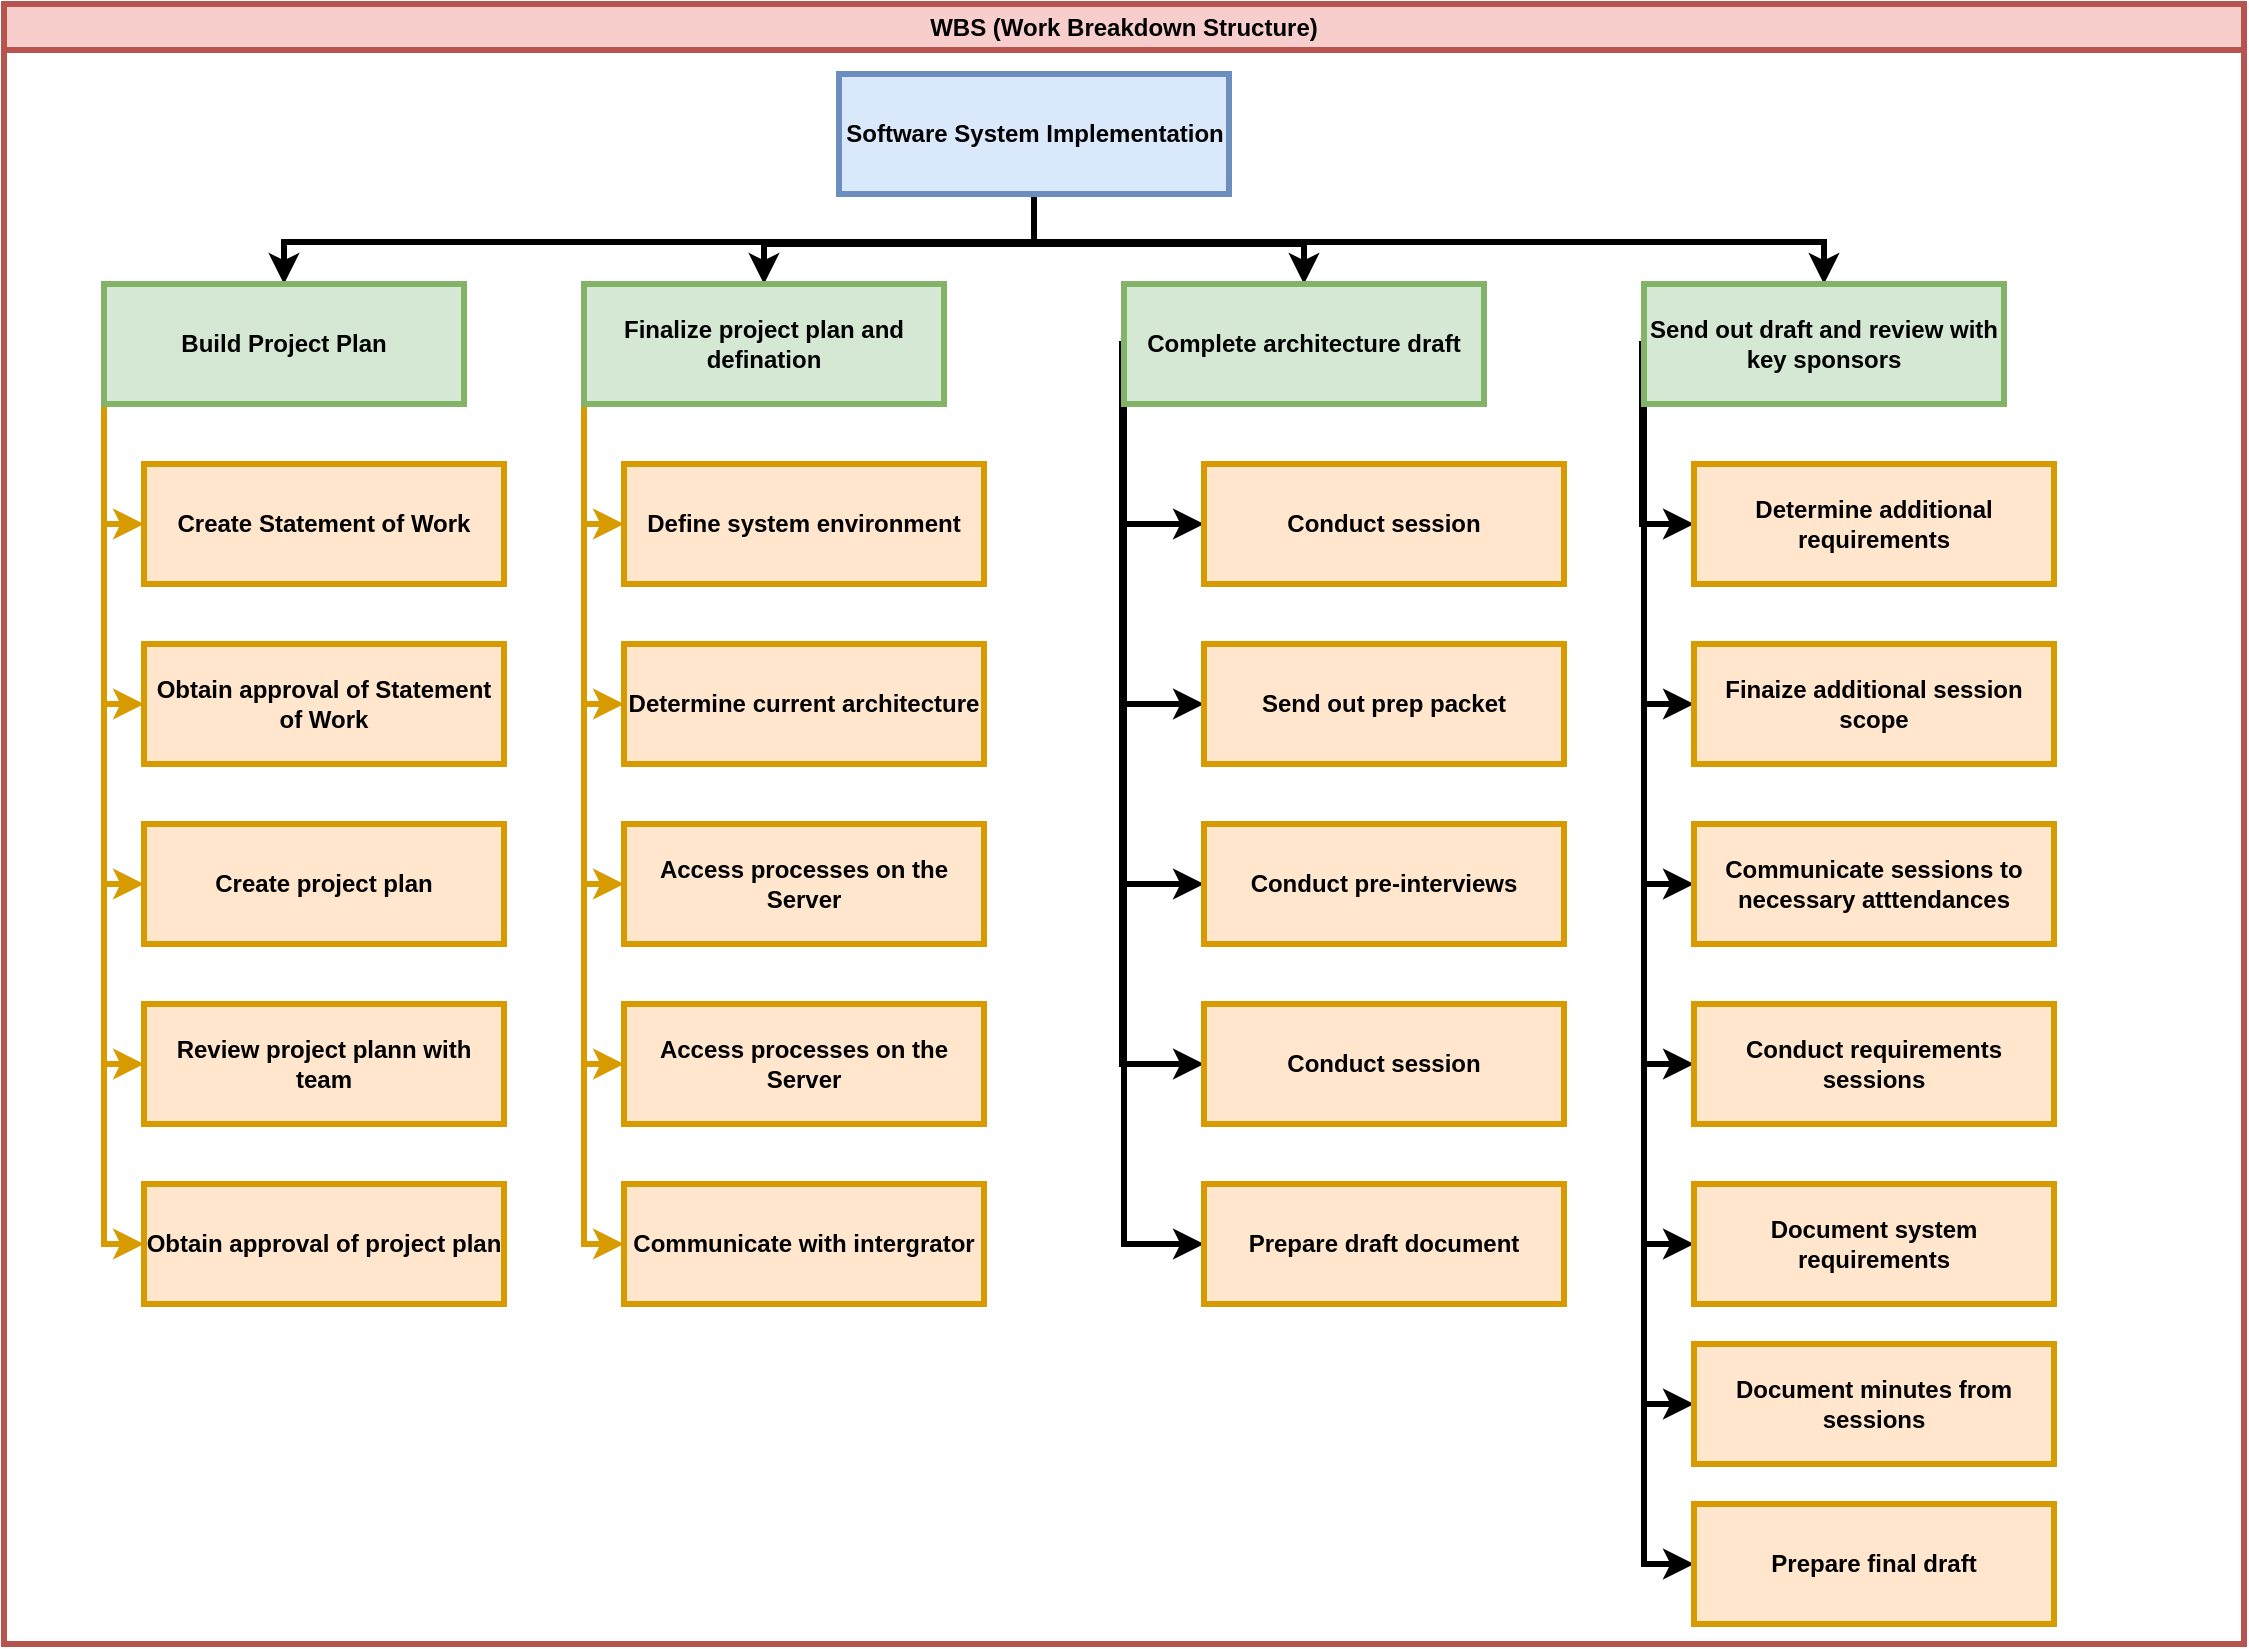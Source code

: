 <mxfile version="20.8.10" type="device"><diagram id="wFE0QG_FPsp0jaGvCLVb" name="Page-1"><mxGraphModel dx="2550" dy="1035" grid="0" gridSize="10" guides="1" tooltips="1" connect="1" arrows="1" fold="1" page="0" pageScale="1" pageWidth="850" pageHeight="1100" math="0" shadow="0"><root><mxCell id="0"/><mxCell id="1" parent="0"/><mxCell id="iQZfTcw93EK2OHnSRcoU-1" value="WBS (Work Breakdown Structure)&lt;br&gt;" style="swimlane;whiteSpace=wrap;html=1;fillColor=#f8cecc;strokeColor=#b85450;fontStyle=1;strokeWidth=3;" vertex="1" parent="1"><mxGeometry x="-553" y="176" width="1120" height="820" as="geometry"/></mxCell><mxCell id="iQZfTcw93EK2OHnSRcoU-37" style="edgeStyle=orthogonalEdgeStyle;rounded=0;orthogonalLoop=1;jettySize=auto;html=1;entryX=0.5;entryY=0;entryDx=0;entryDy=0;strokeWidth=3;" edge="1" parent="iQZfTcw93EK2OHnSRcoU-1" source="iQZfTcw93EK2OHnSRcoU-2" target="iQZfTcw93EK2OHnSRcoU-6"><mxGeometry relative="1" as="geometry"><Array as="points"><mxPoint x="515" y="120"/><mxPoint x="380" y="120"/></Array></mxGeometry></mxCell><mxCell id="iQZfTcw93EK2OHnSRcoU-38" style="edgeStyle=orthogonalEdgeStyle;rounded=0;orthogonalLoop=1;jettySize=auto;html=1;entryX=0.5;entryY=0;entryDx=0;entryDy=0;strokeWidth=3;" edge="1" parent="iQZfTcw93EK2OHnSRcoU-1" source="iQZfTcw93EK2OHnSRcoU-2" target="iQZfTcw93EK2OHnSRcoU-3"><mxGeometry relative="1" as="geometry"><Array as="points"><mxPoint x="515" y="119"/><mxPoint x="140" y="119"/></Array></mxGeometry></mxCell><mxCell id="iQZfTcw93EK2OHnSRcoU-39" style="edgeStyle=orthogonalEdgeStyle;rounded=0;orthogonalLoop=1;jettySize=auto;html=1;entryX=0.5;entryY=0;entryDx=0;entryDy=0;strokeWidth=3;" edge="1" parent="iQZfTcw93EK2OHnSRcoU-1" source="iQZfTcw93EK2OHnSRcoU-2" target="iQZfTcw93EK2OHnSRcoU-7"><mxGeometry relative="1" as="geometry"><Array as="points"><mxPoint x="515" y="120"/><mxPoint x="650" y="120"/></Array></mxGeometry></mxCell><mxCell id="iQZfTcw93EK2OHnSRcoU-40" style="edgeStyle=orthogonalEdgeStyle;rounded=0;orthogonalLoop=1;jettySize=auto;html=1;strokeWidth=3;" edge="1" parent="iQZfTcw93EK2OHnSRcoU-1" source="iQZfTcw93EK2OHnSRcoU-2" target="iQZfTcw93EK2OHnSRcoU-8"><mxGeometry relative="1" as="geometry"><Array as="points"><mxPoint x="515" y="119"/><mxPoint x="910" y="119"/></Array></mxGeometry></mxCell><mxCell id="iQZfTcw93EK2OHnSRcoU-2" value="Software System Implementation" style="rounded=0;whiteSpace=wrap;html=1;fontStyle=1;strokeWidth=3;fillColor=#dae8fc;strokeColor=#6c8ebf;" vertex="1" parent="iQZfTcw93EK2OHnSRcoU-1"><mxGeometry x="417.5" y="35" width="195" height="60" as="geometry"/></mxCell><mxCell id="iQZfTcw93EK2OHnSRcoU-41" style="edgeStyle=orthogonalEdgeStyle;rounded=0;orthogonalLoop=1;jettySize=auto;html=1;entryX=0;entryY=0.5;entryDx=0;entryDy=0;strokeWidth=3;fillColor=#ffe6cc;strokeColor=#d79b00;" edge="1" parent="iQZfTcw93EK2OHnSRcoU-1" source="iQZfTcw93EK2OHnSRcoU-3" target="iQZfTcw93EK2OHnSRcoU-15"><mxGeometry relative="1" as="geometry"><Array as="points"><mxPoint x="50" y="260"/></Array></mxGeometry></mxCell><mxCell id="iQZfTcw93EK2OHnSRcoU-42" style="edgeStyle=orthogonalEdgeStyle;rounded=0;orthogonalLoop=1;jettySize=auto;html=1;entryX=0;entryY=0.5;entryDx=0;entryDy=0;strokeWidth=3;fillColor=#ffe6cc;strokeColor=#d79b00;" edge="1" parent="iQZfTcw93EK2OHnSRcoU-1" source="iQZfTcw93EK2OHnSRcoU-3" target="iQZfTcw93EK2OHnSRcoU-16"><mxGeometry relative="1" as="geometry"><Array as="points"><mxPoint x="50" y="350"/></Array></mxGeometry></mxCell><mxCell id="iQZfTcw93EK2OHnSRcoU-43" style="edgeStyle=orthogonalEdgeStyle;rounded=0;orthogonalLoop=1;jettySize=auto;html=1;entryX=0;entryY=0.5;entryDx=0;entryDy=0;strokeWidth=3;fillColor=#ffe6cc;strokeColor=#d79b00;" edge="1" parent="iQZfTcw93EK2OHnSRcoU-1" source="iQZfTcw93EK2OHnSRcoU-3" target="iQZfTcw93EK2OHnSRcoU-17"><mxGeometry relative="1" as="geometry"><Array as="points"><mxPoint x="50" y="440"/></Array></mxGeometry></mxCell><mxCell id="iQZfTcw93EK2OHnSRcoU-44" style="edgeStyle=orthogonalEdgeStyle;rounded=0;orthogonalLoop=1;jettySize=auto;html=1;entryX=0;entryY=0.5;entryDx=0;entryDy=0;strokeWidth=3;fillColor=#ffe6cc;strokeColor=#d79b00;" edge="1" parent="iQZfTcw93EK2OHnSRcoU-1" source="iQZfTcw93EK2OHnSRcoU-3" target="iQZfTcw93EK2OHnSRcoU-18"><mxGeometry relative="1" as="geometry"><Array as="points"><mxPoint x="50" y="530"/></Array></mxGeometry></mxCell><mxCell id="iQZfTcw93EK2OHnSRcoU-45" style="edgeStyle=orthogonalEdgeStyle;rounded=0;orthogonalLoop=1;jettySize=auto;html=1;entryX=0;entryY=0.5;entryDx=0;entryDy=0;strokeWidth=3;fillColor=#ffe6cc;strokeColor=#d79b00;" edge="1" parent="iQZfTcw93EK2OHnSRcoU-1" source="iQZfTcw93EK2OHnSRcoU-3" target="iQZfTcw93EK2OHnSRcoU-19"><mxGeometry relative="1" as="geometry"><Array as="points"><mxPoint x="50" y="620"/></Array></mxGeometry></mxCell><mxCell id="iQZfTcw93EK2OHnSRcoU-3" value="&lt;p class=&quot;prj1&quot;&gt;Build Project Plan&lt;/p&gt;" style="rounded=0;whiteSpace=wrap;html=1;fontStyle=1;strokeWidth=3;fillColor=#d5e8d4;strokeColor=#82b366;" vertex="1" parent="iQZfTcw93EK2OHnSRcoU-1"><mxGeometry x="50" y="140" width="180" height="60" as="geometry"/></mxCell><mxCell id="iQZfTcw93EK2OHnSRcoU-46" style="edgeStyle=orthogonalEdgeStyle;rounded=0;orthogonalLoop=1;jettySize=auto;html=1;entryX=0;entryY=0.5;entryDx=0;entryDy=0;strokeWidth=3;fillColor=#ffe6cc;strokeColor=#d79b00;" edge="1" parent="iQZfTcw93EK2OHnSRcoU-1" source="iQZfTcw93EK2OHnSRcoU-6" target="iQZfTcw93EK2OHnSRcoU-20"><mxGeometry relative="1" as="geometry"><Array as="points"><mxPoint x="290" y="260"/></Array></mxGeometry></mxCell><mxCell id="iQZfTcw93EK2OHnSRcoU-47" style="edgeStyle=orthogonalEdgeStyle;rounded=0;orthogonalLoop=1;jettySize=auto;html=1;entryX=0;entryY=0.5;entryDx=0;entryDy=0;strokeWidth=3;fillColor=#ffe6cc;strokeColor=#d79b00;" edge="1" parent="iQZfTcw93EK2OHnSRcoU-1" source="iQZfTcw93EK2OHnSRcoU-6" target="iQZfTcw93EK2OHnSRcoU-21"><mxGeometry relative="1" as="geometry"><Array as="points"><mxPoint x="290" y="350"/></Array></mxGeometry></mxCell><mxCell id="iQZfTcw93EK2OHnSRcoU-48" style="edgeStyle=orthogonalEdgeStyle;rounded=0;orthogonalLoop=1;jettySize=auto;html=1;entryX=0;entryY=0.5;entryDx=0;entryDy=0;strokeWidth=3;fillColor=#ffe6cc;strokeColor=#d79b00;" edge="1" parent="iQZfTcw93EK2OHnSRcoU-1" source="iQZfTcw93EK2OHnSRcoU-6" target="iQZfTcw93EK2OHnSRcoU-22"><mxGeometry relative="1" as="geometry"><Array as="points"><mxPoint x="290" y="440"/></Array></mxGeometry></mxCell><mxCell id="iQZfTcw93EK2OHnSRcoU-49" style="edgeStyle=orthogonalEdgeStyle;rounded=0;orthogonalLoop=1;jettySize=auto;html=1;entryX=0;entryY=0.5;entryDx=0;entryDy=0;strokeWidth=3;fillColor=#ffe6cc;strokeColor=#d79b00;" edge="1" parent="iQZfTcw93EK2OHnSRcoU-1" source="iQZfTcw93EK2OHnSRcoU-6" target="iQZfTcw93EK2OHnSRcoU-23"><mxGeometry relative="1" as="geometry"><Array as="points"><mxPoint x="290" y="530"/></Array></mxGeometry></mxCell><mxCell id="iQZfTcw93EK2OHnSRcoU-50" style="edgeStyle=orthogonalEdgeStyle;rounded=0;orthogonalLoop=1;jettySize=auto;html=1;entryX=0;entryY=0.5;entryDx=0;entryDy=0;strokeWidth=3;fillColor=#ffe6cc;strokeColor=#d79b00;" edge="1" parent="iQZfTcw93EK2OHnSRcoU-1" source="iQZfTcw93EK2OHnSRcoU-6" target="iQZfTcw93EK2OHnSRcoU-24"><mxGeometry relative="1" as="geometry"><Array as="points"><mxPoint x="290" y="620"/></Array></mxGeometry></mxCell><mxCell id="iQZfTcw93EK2OHnSRcoU-6" value="&lt;p class=&quot;prj1&quot;&gt;Finalize project plan and defination&lt;/p&gt;" style="rounded=0;whiteSpace=wrap;html=1;fontStyle=1;strokeWidth=3;fillColor=#d5e8d4;strokeColor=#82b366;" vertex="1" parent="iQZfTcw93EK2OHnSRcoU-1"><mxGeometry x="290" y="140" width="180" height="60" as="geometry"/></mxCell><mxCell id="iQZfTcw93EK2OHnSRcoU-52" style="edgeStyle=orthogonalEdgeStyle;rounded=0;orthogonalLoop=1;jettySize=auto;html=1;entryX=0;entryY=0.5;entryDx=0;entryDy=0;strokeWidth=3;" edge="1" parent="iQZfTcw93EK2OHnSRcoU-1" source="iQZfTcw93EK2OHnSRcoU-7" target="iQZfTcw93EK2OHnSRcoU-25"><mxGeometry relative="1" as="geometry"><Array as="points"><mxPoint x="560" y="260"/></Array></mxGeometry></mxCell><mxCell id="iQZfTcw93EK2OHnSRcoU-53" style="edgeStyle=orthogonalEdgeStyle;rounded=0;orthogonalLoop=1;jettySize=auto;html=1;entryX=0;entryY=0.5;entryDx=0;entryDy=0;strokeWidth=3;" edge="1" parent="iQZfTcw93EK2OHnSRcoU-1" source="iQZfTcw93EK2OHnSRcoU-7" target="iQZfTcw93EK2OHnSRcoU-26"><mxGeometry relative="1" as="geometry"><Array as="points"><mxPoint x="560" y="350"/></Array></mxGeometry></mxCell><mxCell id="iQZfTcw93EK2OHnSRcoU-54" style="edgeStyle=orthogonalEdgeStyle;rounded=0;orthogonalLoop=1;jettySize=auto;html=1;entryX=0;entryY=0.5;entryDx=0;entryDy=0;strokeWidth=3;" edge="1" parent="iQZfTcw93EK2OHnSRcoU-1" source="iQZfTcw93EK2OHnSRcoU-7" target="iQZfTcw93EK2OHnSRcoU-27"><mxGeometry relative="1" as="geometry"><Array as="points"><mxPoint x="560" y="440"/></Array></mxGeometry></mxCell><mxCell id="iQZfTcw93EK2OHnSRcoU-55" style="edgeStyle=orthogonalEdgeStyle;rounded=0;orthogonalLoop=1;jettySize=auto;html=1;entryX=0;entryY=0.5;entryDx=0;entryDy=0;strokeWidth=3;" edge="1" parent="iQZfTcw93EK2OHnSRcoU-1" source="iQZfTcw93EK2OHnSRcoU-7" target="iQZfTcw93EK2OHnSRcoU-28"><mxGeometry relative="1" as="geometry"><Array as="points"><mxPoint x="559" y="170"/><mxPoint x="559" y="530"/></Array></mxGeometry></mxCell><mxCell id="iQZfTcw93EK2OHnSRcoU-56" style="edgeStyle=orthogonalEdgeStyle;rounded=0;orthogonalLoop=1;jettySize=auto;html=1;entryX=0;entryY=0.5;entryDx=0;entryDy=0;strokeWidth=3;" edge="1" parent="iQZfTcw93EK2OHnSRcoU-1" source="iQZfTcw93EK2OHnSRcoU-7" target="iQZfTcw93EK2OHnSRcoU-29"><mxGeometry relative="1" as="geometry"><mxPoint x="560" y="563" as="targetPoint"/><Array as="points"><mxPoint x="560" y="620"/></Array></mxGeometry></mxCell><mxCell id="iQZfTcw93EK2OHnSRcoU-7" value="&lt;p class=&quot;prj1&quot;&gt;Complete architecture draft&lt;/p&gt;" style="rounded=0;whiteSpace=wrap;html=1;fontStyle=1;strokeWidth=3;fillColor=#d5e8d4;strokeColor=#82b366;" vertex="1" parent="iQZfTcw93EK2OHnSRcoU-1"><mxGeometry x="560" y="140" width="180" height="60" as="geometry"/></mxCell><mxCell id="iQZfTcw93EK2OHnSRcoU-57" style="edgeStyle=orthogonalEdgeStyle;rounded=0;orthogonalLoop=1;jettySize=auto;html=1;entryX=0;entryY=0.5;entryDx=0;entryDy=0;strokeWidth=3;" edge="1" parent="iQZfTcw93EK2OHnSRcoU-1" source="iQZfTcw93EK2OHnSRcoU-8" target="iQZfTcw93EK2OHnSRcoU-30"><mxGeometry relative="1" as="geometry"><Array as="points"><mxPoint x="819" y="170"/><mxPoint x="819" y="260"/></Array></mxGeometry></mxCell><mxCell id="iQZfTcw93EK2OHnSRcoU-58" style="edgeStyle=orthogonalEdgeStyle;rounded=0;orthogonalLoop=1;jettySize=auto;html=1;entryX=0;entryY=0.5;entryDx=0;entryDy=0;strokeWidth=3;" edge="1" parent="iQZfTcw93EK2OHnSRcoU-1" source="iQZfTcw93EK2OHnSRcoU-8" target="iQZfTcw93EK2OHnSRcoU-31"><mxGeometry relative="1" as="geometry"><Array as="points"><mxPoint x="820" y="350"/></Array></mxGeometry></mxCell><mxCell id="iQZfTcw93EK2OHnSRcoU-59" style="edgeStyle=orthogonalEdgeStyle;rounded=0;orthogonalLoop=1;jettySize=auto;html=1;entryX=0;entryY=0.5;entryDx=0;entryDy=0;strokeWidth=3;" edge="1" parent="iQZfTcw93EK2OHnSRcoU-1" source="iQZfTcw93EK2OHnSRcoU-8" target="iQZfTcw93EK2OHnSRcoU-32"><mxGeometry relative="1" as="geometry"><Array as="points"><mxPoint x="820" y="440"/></Array></mxGeometry></mxCell><mxCell id="iQZfTcw93EK2OHnSRcoU-60" style="edgeStyle=orthogonalEdgeStyle;rounded=0;orthogonalLoop=1;jettySize=auto;html=1;entryX=0;entryY=0.5;entryDx=0;entryDy=0;strokeWidth=3;" edge="1" parent="iQZfTcw93EK2OHnSRcoU-1" source="iQZfTcw93EK2OHnSRcoU-8" target="iQZfTcw93EK2OHnSRcoU-33"><mxGeometry relative="1" as="geometry"><Array as="points"><mxPoint x="820" y="530"/></Array></mxGeometry></mxCell><mxCell id="iQZfTcw93EK2OHnSRcoU-61" style="edgeStyle=orthogonalEdgeStyle;rounded=0;orthogonalLoop=1;jettySize=auto;html=1;entryX=0;entryY=0.5;entryDx=0;entryDy=0;strokeWidth=3;" edge="1" parent="iQZfTcw93EK2OHnSRcoU-1" source="iQZfTcw93EK2OHnSRcoU-8" target="iQZfTcw93EK2OHnSRcoU-34"><mxGeometry relative="1" as="geometry"><Array as="points"><mxPoint x="820" y="620"/></Array></mxGeometry></mxCell><mxCell id="iQZfTcw93EK2OHnSRcoU-62" style="edgeStyle=orthogonalEdgeStyle;rounded=0;orthogonalLoop=1;jettySize=auto;html=1;entryX=0;entryY=0.5;entryDx=0;entryDy=0;strokeWidth=3;" edge="1" parent="iQZfTcw93EK2OHnSRcoU-1" source="iQZfTcw93EK2OHnSRcoU-8" target="iQZfTcw93EK2OHnSRcoU-35"><mxGeometry relative="1" as="geometry"><Array as="points"><mxPoint x="820" y="700"/></Array></mxGeometry></mxCell><mxCell id="iQZfTcw93EK2OHnSRcoU-63" style="edgeStyle=orthogonalEdgeStyle;rounded=0;orthogonalLoop=1;jettySize=auto;html=1;entryX=0;entryY=0.5;entryDx=0;entryDy=0;strokeWidth=3;" edge="1" parent="iQZfTcw93EK2OHnSRcoU-1" source="iQZfTcw93EK2OHnSRcoU-8" target="iQZfTcw93EK2OHnSRcoU-36"><mxGeometry relative="1" as="geometry"><Array as="points"><mxPoint x="820" y="780"/></Array></mxGeometry></mxCell><mxCell id="iQZfTcw93EK2OHnSRcoU-8" value="&lt;p class=&quot;prj1&quot;&gt;Send out draft and review with key sponsors&lt;/p&gt;" style="rounded=0;whiteSpace=wrap;html=1;fontStyle=1;strokeWidth=3;fillColor=#d5e8d4;strokeColor=#82b366;" vertex="1" parent="iQZfTcw93EK2OHnSRcoU-1"><mxGeometry x="820" y="140" width="180" height="60" as="geometry"/></mxCell><mxCell id="iQZfTcw93EK2OHnSRcoU-15" value="&lt;p class=&quot;prj1&quot;&gt;Create Statement of Work&lt;/p&gt;" style="rounded=0;whiteSpace=wrap;html=1;fontStyle=1;strokeWidth=3;fillColor=#ffe6cc;strokeColor=#d79b00;" vertex="1" parent="iQZfTcw93EK2OHnSRcoU-1"><mxGeometry x="70" y="230" width="180" height="60" as="geometry"/></mxCell><mxCell id="iQZfTcw93EK2OHnSRcoU-16" value="&lt;p class=&quot;prj1&quot;&gt;Obtain approval of Statement of Work&lt;/p&gt;" style="rounded=0;whiteSpace=wrap;html=1;fontStyle=1;strokeWidth=3;fillColor=#ffe6cc;strokeColor=#d79b00;" vertex="1" parent="iQZfTcw93EK2OHnSRcoU-1"><mxGeometry x="70" y="320" width="180" height="60" as="geometry"/></mxCell><mxCell id="iQZfTcw93EK2OHnSRcoU-17" value="&lt;p class=&quot;prj1&quot;&gt;Create project plan&lt;/p&gt;" style="rounded=0;whiteSpace=wrap;html=1;fontStyle=1;strokeWidth=3;fillColor=#ffe6cc;strokeColor=#d79b00;" vertex="1" parent="iQZfTcw93EK2OHnSRcoU-1"><mxGeometry x="70" y="410" width="180" height="60" as="geometry"/></mxCell><mxCell id="iQZfTcw93EK2OHnSRcoU-18" value="&lt;p class=&quot;prj1&quot;&gt;Review project plann with team&lt;/p&gt;" style="rounded=0;whiteSpace=wrap;html=1;fontStyle=1;strokeWidth=3;fillColor=#ffe6cc;strokeColor=#d79b00;" vertex="1" parent="iQZfTcw93EK2OHnSRcoU-1"><mxGeometry x="70" y="500" width="180" height="60" as="geometry"/></mxCell><mxCell id="iQZfTcw93EK2OHnSRcoU-19" value="&lt;p class=&quot;prj1&quot;&gt;Obtain approval of project plan&lt;/p&gt;" style="rounded=0;whiteSpace=wrap;html=1;fontStyle=1;strokeWidth=3;fillColor=#ffe6cc;strokeColor=#d79b00;" vertex="1" parent="iQZfTcw93EK2OHnSRcoU-1"><mxGeometry x="70" y="590" width="180" height="60" as="geometry"/></mxCell><mxCell id="iQZfTcw93EK2OHnSRcoU-20" value="&lt;p class=&quot;prj1&quot;&gt;Define system environment&lt;/p&gt;" style="rounded=0;whiteSpace=wrap;html=1;fontStyle=1;strokeWidth=3;fillColor=#ffe6cc;strokeColor=#d79b00;" vertex="1" parent="iQZfTcw93EK2OHnSRcoU-1"><mxGeometry x="310" y="230" width="180" height="60" as="geometry"/></mxCell><mxCell id="iQZfTcw93EK2OHnSRcoU-21" value="&lt;p class=&quot;prj1&quot;&gt;Determine current architecture&lt;/p&gt;" style="rounded=0;whiteSpace=wrap;html=1;fontStyle=1;strokeWidth=3;fillColor=#ffe6cc;strokeColor=#d79b00;" vertex="1" parent="iQZfTcw93EK2OHnSRcoU-1"><mxGeometry x="310" y="320" width="180" height="60" as="geometry"/></mxCell><mxCell id="iQZfTcw93EK2OHnSRcoU-22" value="&lt;p class=&quot;prj1&quot;&gt;Access processes on the Server&lt;/p&gt;" style="rounded=0;whiteSpace=wrap;html=1;fontStyle=1;strokeWidth=3;fillColor=#ffe6cc;strokeColor=#d79b00;" vertex="1" parent="iQZfTcw93EK2OHnSRcoU-1"><mxGeometry x="310" y="410" width="180" height="60" as="geometry"/></mxCell><mxCell id="iQZfTcw93EK2OHnSRcoU-23" value="&lt;p class=&quot;prj1&quot;&gt;Access processes on the Server&lt;/p&gt;" style="rounded=0;whiteSpace=wrap;html=1;fontStyle=1;strokeWidth=3;fillColor=#ffe6cc;strokeColor=#d79b00;" vertex="1" parent="iQZfTcw93EK2OHnSRcoU-1"><mxGeometry x="310" y="500" width="180" height="60" as="geometry"/></mxCell><mxCell id="iQZfTcw93EK2OHnSRcoU-24" value="&lt;p class=&quot;prj1&quot;&gt;Communicate with intergrator&lt;/p&gt;" style="rounded=0;whiteSpace=wrap;html=1;fontStyle=1;strokeWidth=3;fillColor=#ffe6cc;strokeColor=#d79b00;" vertex="1" parent="iQZfTcw93EK2OHnSRcoU-1"><mxGeometry x="310" y="590" width="180" height="60" as="geometry"/></mxCell><mxCell id="iQZfTcw93EK2OHnSRcoU-25" value="&lt;p class=&quot;prj1&quot;&gt;Conduct session&lt;/p&gt;" style="rounded=0;whiteSpace=wrap;html=1;fontStyle=1;strokeWidth=3;fillColor=#ffe6cc;strokeColor=#d79b00;" vertex="1" parent="iQZfTcw93EK2OHnSRcoU-1"><mxGeometry x="600" y="230" width="180" height="60" as="geometry"/></mxCell><mxCell id="iQZfTcw93EK2OHnSRcoU-26" value="&lt;p class=&quot;prj1&quot;&gt;Send out prep packet&lt;/p&gt;" style="rounded=0;whiteSpace=wrap;html=1;fontStyle=1;strokeWidth=3;fillColor=#ffe6cc;strokeColor=#d79b00;" vertex="1" parent="iQZfTcw93EK2OHnSRcoU-1"><mxGeometry x="600" y="320" width="180" height="60" as="geometry"/></mxCell><mxCell id="iQZfTcw93EK2OHnSRcoU-27" value="&lt;p class=&quot;prj1&quot;&gt;Conduct pre-interviews&lt;/p&gt;" style="rounded=0;whiteSpace=wrap;html=1;fontStyle=1;strokeWidth=3;fillColor=#ffe6cc;strokeColor=#d79b00;" vertex="1" parent="iQZfTcw93EK2OHnSRcoU-1"><mxGeometry x="600" y="410" width="180" height="60" as="geometry"/></mxCell><mxCell id="iQZfTcw93EK2OHnSRcoU-28" value="&lt;p class=&quot;prj1&quot;&gt;Conduct session&lt;/p&gt;" style="rounded=0;whiteSpace=wrap;html=1;fontStyle=1;strokeWidth=3;fillColor=#ffe6cc;strokeColor=#d79b00;" vertex="1" parent="iQZfTcw93EK2OHnSRcoU-1"><mxGeometry x="600" y="500" width="180" height="60" as="geometry"/></mxCell><mxCell id="iQZfTcw93EK2OHnSRcoU-29" value="&lt;p class=&quot;prj1&quot;&gt;Prepare draft document&lt;/p&gt;" style="rounded=0;whiteSpace=wrap;html=1;fontStyle=1;strokeWidth=3;fillColor=#ffe6cc;strokeColor=#d79b00;" vertex="1" parent="iQZfTcw93EK2OHnSRcoU-1"><mxGeometry x="600" y="590" width="180" height="60" as="geometry"/></mxCell><mxCell id="iQZfTcw93EK2OHnSRcoU-30" value="&lt;p class=&quot;prj1&quot;&gt;Determine additional requirements&lt;/p&gt;" style="rounded=0;whiteSpace=wrap;html=1;fontStyle=1;strokeWidth=3;fillColor=#ffe6cc;strokeColor=#d79b00;" vertex="1" parent="iQZfTcw93EK2OHnSRcoU-1"><mxGeometry x="845" y="230" width="180" height="60" as="geometry"/></mxCell><mxCell id="iQZfTcw93EK2OHnSRcoU-31" value="&lt;p class=&quot;prj1&quot;&gt;Finaize additional session scope&lt;/p&gt;" style="rounded=0;whiteSpace=wrap;html=1;fontStyle=1;strokeWidth=3;fillColor=#ffe6cc;strokeColor=#d79b00;" vertex="1" parent="iQZfTcw93EK2OHnSRcoU-1"><mxGeometry x="845" y="320" width="180" height="60" as="geometry"/></mxCell><mxCell id="iQZfTcw93EK2OHnSRcoU-32" value="&lt;p class=&quot;prj1&quot;&gt;Communicate sessions to necessary atttendances&lt;/p&gt;" style="rounded=0;whiteSpace=wrap;html=1;fontStyle=1;strokeWidth=3;fillColor=#ffe6cc;strokeColor=#d79b00;" vertex="1" parent="iQZfTcw93EK2OHnSRcoU-1"><mxGeometry x="845" y="410" width="180" height="60" as="geometry"/></mxCell><mxCell id="iQZfTcw93EK2OHnSRcoU-33" value="&lt;p class=&quot;prj1&quot;&gt;Conduct requirements sessions&lt;/p&gt;" style="rounded=0;whiteSpace=wrap;html=1;fontStyle=1;strokeWidth=3;fillColor=#ffe6cc;strokeColor=#d79b00;" vertex="1" parent="iQZfTcw93EK2OHnSRcoU-1"><mxGeometry x="845" y="500" width="180" height="60" as="geometry"/></mxCell><mxCell id="iQZfTcw93EK2OHnSRcoU-34" value="&lt;p class=&quot;prj1&quot;&gt;Document system requirements&lt;/p&gt;" style="rounded=0;whiteSpace=wrap;html=1;fontStyle=1;strokeWidth=3;fillColor=#ffe6cc;strokeColor=#d79b00;" vertex="1" parent="iQZfTcw93EK2OHnSRcoU-1"><mxGeometry x="845" y="590" width="180" height="60" as="geometry"/></mxCell><mxCell id="iQZfTcw93EK2OHnSRcoU-35" value="&lt;p class=&quot;prj1&quot;&gt;Document minutes from sessions&lt;/p&gt;" style="rounded=0;whiteSpace=wrap;html=1;fontStyle=1;strokeWidth=3;fillColor=#ffe6cc;strokeColor=#d79b00;" vertex="1" parent="iQZfTcw93EK2OHnSRcoU-1"><mxGeometry x="845" y="670" width="180" height="60" as="geometry"/></mxCell><mxCell id="iQZfTcw93EK2OHnSRcoU-36" value="&lt;p class=&quot;prj1&quot;&gt;Prepare final draft&lt;/p&gt;" style="rounded=0;whiteSpace=wrap;html=1;fontStyle=1;strokeWidth=3;fillColor=#ffe6cc;strokeColor=#d79b00;" vertex="1" parent="iQZfTcw93EK2OHnSRcoU-1"><mxGeometry x="845" y="750" width="180" height="60" as="geometry"/></mxCell></root></mxGraphModel></diagram></mxfile>